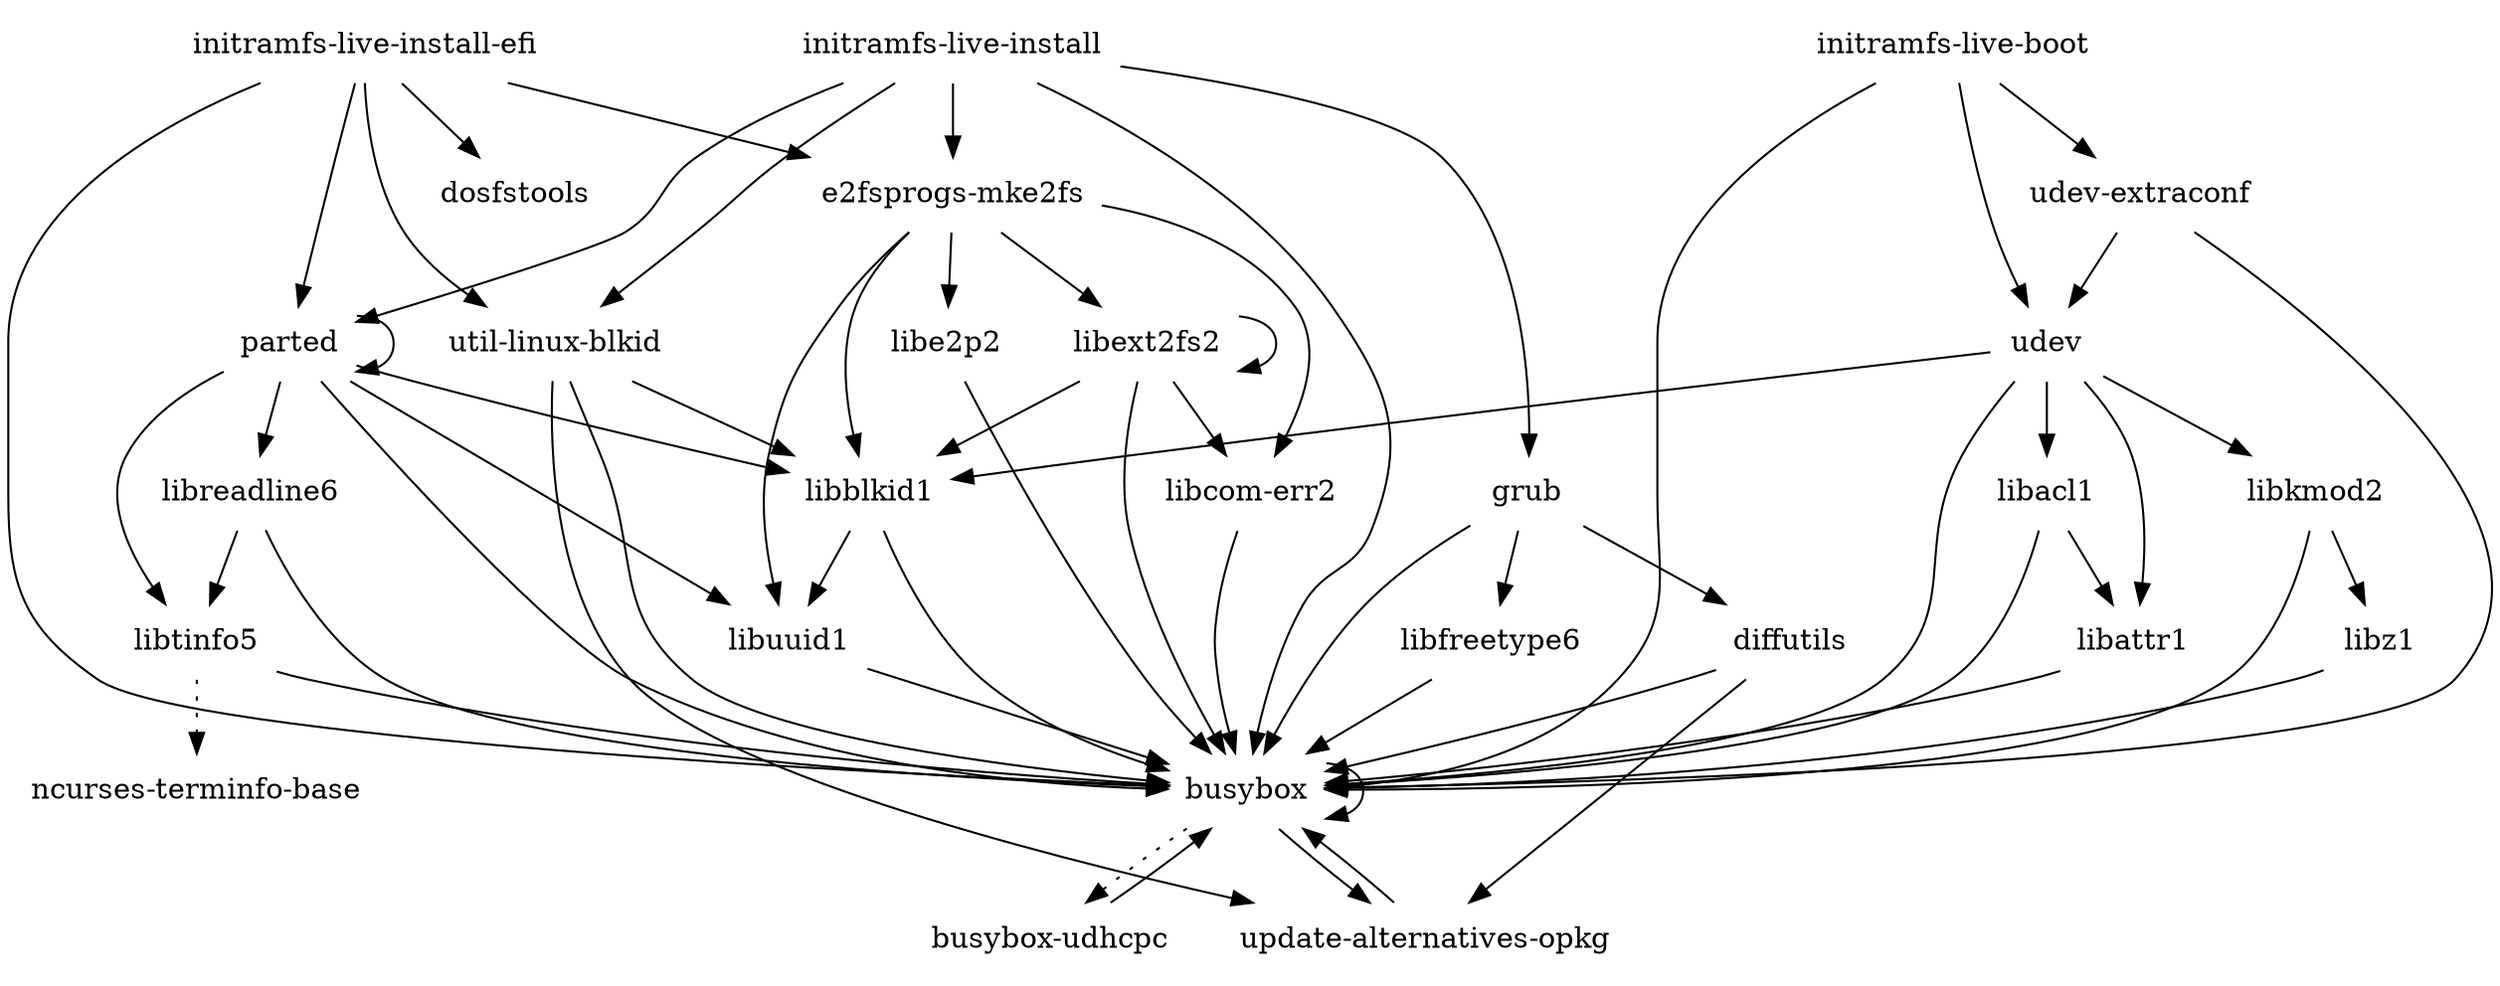 digraph depends {
    node [shape=plaintext]
"busybox" -> "busybox";
"busybox" -> "busybox-udhcpc" [style=dotted];
"busybox" -> "update-alternatives-opkg";
"busybox-udhcpc" -> "busybox";
"diffutils" -> "busybox";
"diffutils" -> "update-alternatives-opkg";
"e2fsprogs-mke2fs" -> "libblkid1";
"e2fsprogs-mke2fs" -> "libcom-err2";
"e2fsprogs-mke2fs" -> "libe2p2";
"e2fsprogs-mke2fs" -> "libext2fs2";
"e2fsprogs-mke2fs" -> "libuuid1";
"grub" -> "busybox";
"grub" -> "diffutils";
"grub" -> "libfreetype6";
"initramfs-live-boot" -> "busybox";
"initramfs-live-boot" -> "udev";
"initramfs-live-boot" -> "udev-extraconf";
"initramfs-live-install" -> "busybox";
"initramfs-live-install" -> "e2fsprogs-mke2fs";
"initramfs-live-install" -> "grub";
"initramfs-live-install" -> "parted";
"initramfs-live-install" -> "util-linux-blkid";
"initramfs-live-install-efi" -> "busybox";
"initramfs-live-install-efi" -> "dosfstools";
"initramfs-live-install-efi" -> "e2fsprogs-mke2fs";
"initramfs-live-install-efi" -> "parted";
"initramfs-live-install-efi" -> "util-linux-blkid";
"libacl1" -> "busybox";
"libacl1" -> "libattr1";
"libattr1" -> "busybox";
"libblkid1" -> "busybox";
"libblkid1" -> "libuuid1";
"libcom-err2" -> "busybox";
"libe2p2" -> "busybox";
"libext2fs2" -> "busybox";
"libext2fs2" -> "libblkid1";
"libext2fs2" -> "libcom-err2";
"libext2fs2" -> "libext2fs2";
"libfreetype6" -> "busybox";
"libkmod2" -> "busybox";
"libkmod2" -> "libz1";
"libreadline6" -> "busybox";
"libreadline6" -> "libtinfo5";
"libtinfo5" -> "busybox";
"libtinfo5" -> "ncurses-terminfo-base" [style=dotted];
"libuuid1" -> "busybox";
"libz1" -> "busybox";
"parted" -> "busybox";
"parted" -> "libblkid1";
"parted" -> "libreadline6";
"parted" -> "libtinfo5";
"parted" -> "libuuid1";
"parted" -> "parted";
"udev" -> "busybox";
"udev" -> "libacl1";
"udev" -> "libattr1";
"udev" -> "libblkid1";
"udev" -> "libkmod2";
"udev-extraconf" -> "busybox";
"udev-extraconf" -> "udev";
"update-alternatives-opkg" -> "busybox";
"util-linux-blkid" -> "busybox";
"util-linux-blkid" -> "libblkid1";
"util-linux-blkid" -> "update-alternatives-opkg";
}
